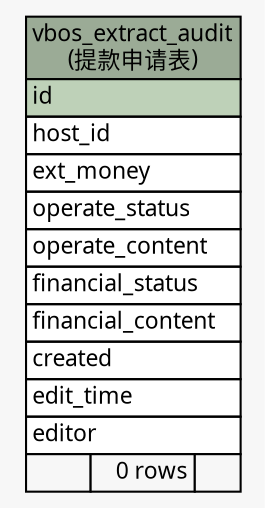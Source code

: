 // dot 2.26.0 on Linux 2.6.32-504.3.3.el6.x86_64
// SchemaSpy rev Unknown
digraph "vbos_extract_audit" {
  graph [
    rankdir="RL"
    bgcolor="#f7f7f7"
    nodesep="0.18"
    ranksep="0.46"
    fontname="Microsoft YaHei"
    fontsize="11"
  ];
  node [
    fontname="Microsoft YaHei"
    fontsize="11"
    shape="plaintext"
  ];
  edge [
    arrowsize="0.8"
  ];
  "vbos_extract_audit" [
    label=<
    <TABLE BORDER="0" CELLBORDER="1" CELLSPACING="0" BGCOLOR="#ffffff">
      <TR><TD COLSPAN="3" BGCOLOR="#9bab96" ALIGN="CENTER">vbos_extract_audit<br/>(提款申请表)</TD></TR>
      <TR><TD PORT="id" COLSPAN="3" BGCOLOR="#bed1b8" ALIGN="LEFT">id</TD></TR>
      <TR><TD PORT="host_id" COLSPAN="3" ALIGN="LEFT">host_id</TD></TR>
      <TR><TD PORT="ext_money" COLSPAN="3" ALIGN="LEFT">ext_money</TD></TR>
      <TR><TD PORT="operate_status" COLSPAN="3" ALIGN="LEFT">operate_status</TD></TR>
      <TR><TD PORT="operate_content" COLSPAN="3" ALIGN="LEFT">operate_content</TD></TR>
      <TR><TD PORT="financial_status" COLSPAN="3" ALIGN="LEFT">financial_status</TD></TR>
      <TR><TD PORT="financial_content" COLSPAN="3" ALIGN="LEFT">financial_content</TD></TR>
      <TR><TD PORT="created" COLSPAN="3" ALIGN="LEFT">created</TD></TR>
      <TR><TD PORT="edit_time" COLSPAN="3" ALIGN="LEFT">edit_time</TD></TR>
      <TR><TD PORT="editor" COLSPAN="3" ALIGN="LEFT">editor</TD></TR>
      <TR><TD ALIGN="LEFT" BGCOLOR="#f7f7f7">  </TD><TD ALIGN="RIGHT" BGCOLOR="#f7f7f7">0 rows</TD><TD ALIGN="RIGHT" BGCOLOR="#f7f7f7">  </TD></TR>
    </TABLE>>
    URL="tables/vbos_extract_audit.html"
    tooltip="vbos_extract_audit"
  ];
}
